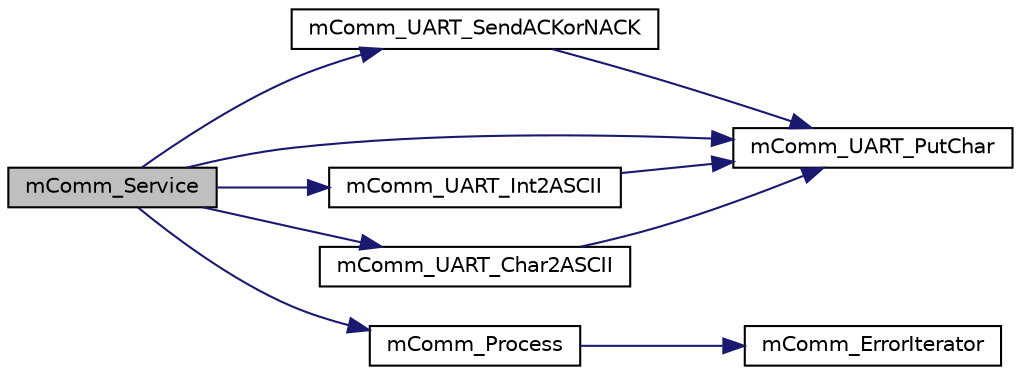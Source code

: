 digraph "mComm_Service"
{
  edge [fontname="Helvetica",fontsize="10",labelfontname="Helvetica",labelfontsize="10"];
  node [fontname="Helvetica",fontsize="10",shape=record];
  rankdir="LR";
  Node1 [label="mComm_Service",height=0.2,width=0.4,color="black", fillcolor="grey75", style="filled", fontcolor="black"];
  Node1 -> Node2 [color="midnightblue",fontsize="10",style="solid",fontname="Helvetica"];
  Node2 [label="mComm_UART_SendACKorNACK",height=0.2,width=0.4,color="black", fillcolor="white", style="filled",URL="$m_comm_8c.html#af342943db55e1a4a0d9e9c3b9e32b37a"];
  Node2 -> Node3 [color="midnightblue",fontsize="10",style="solid",fontname="Helvetica"];
  Node3 [label="mComm_UART_PutChar",height=0.2,width=0.4,color="black", fillcolor="white", style="filled",URL="$m_comm_8c.html#a52e190faf8c2c0afe082c6ab232da4c8"];
  Node1 -> Node4 [color="midnightblue",fontsize="10",style="solid",fontname="Helvetica"];
  Node4 [label="mComm_Process",height=0.2,width=0.4,color="black", fillcolor="white", style="filled",URL="$m_comm_8c.html#a233a49570a500f2391ef8e894e465241"];
  Node4 -> Node5 [color="midnightblue",fontsize="10",style="solid",fontname="Helvetica"];
  Node5 [label="mComm_ErrorIterator",height=0.2,width=0.4,color="black", fillcolor="white", style="filled",URL="$m_comm_8h.html#a993aa704b4a1c9ddc6fca5fdc80fa6aa"];
  Node1 -> Node3 [color="midnightblue",fontsize="10",style="solid",fontname="Helvetica"];
  Node1 -> Node6 [color="midnightblue",fontsize="10",style="solid",fontname="Helvetica"];
  Node6 [label="mComm_UART_Int2ASCII",height=0.2,width=0.4,color="black", fillcolor="white", style="filled",URL="$m_comm_8c.html#af25da52c9da7c8fa9337c43ad5d7a1b6"];
  Node6 -> Node3 [color="midnightblue",fontsize="10",style="solid",fontname="Helvetica"];
  Node1 -> Node7 [color="midnightblue",fontsize="10",style="solid",fontname="Helvetica"];
  Node7 [label="mComm_UART_Char2ASCII",height=0.2,width=0.4,color="black", fillcolor="white", style="filled",URL="$m_comm_8c.html#a239a6ceb1aeca100de01f2522fb3ca2c"];
  Node7 -> Node3 [color="midnightblue",fontsize="10",style="solid",fontname="Helvetica"];
}
